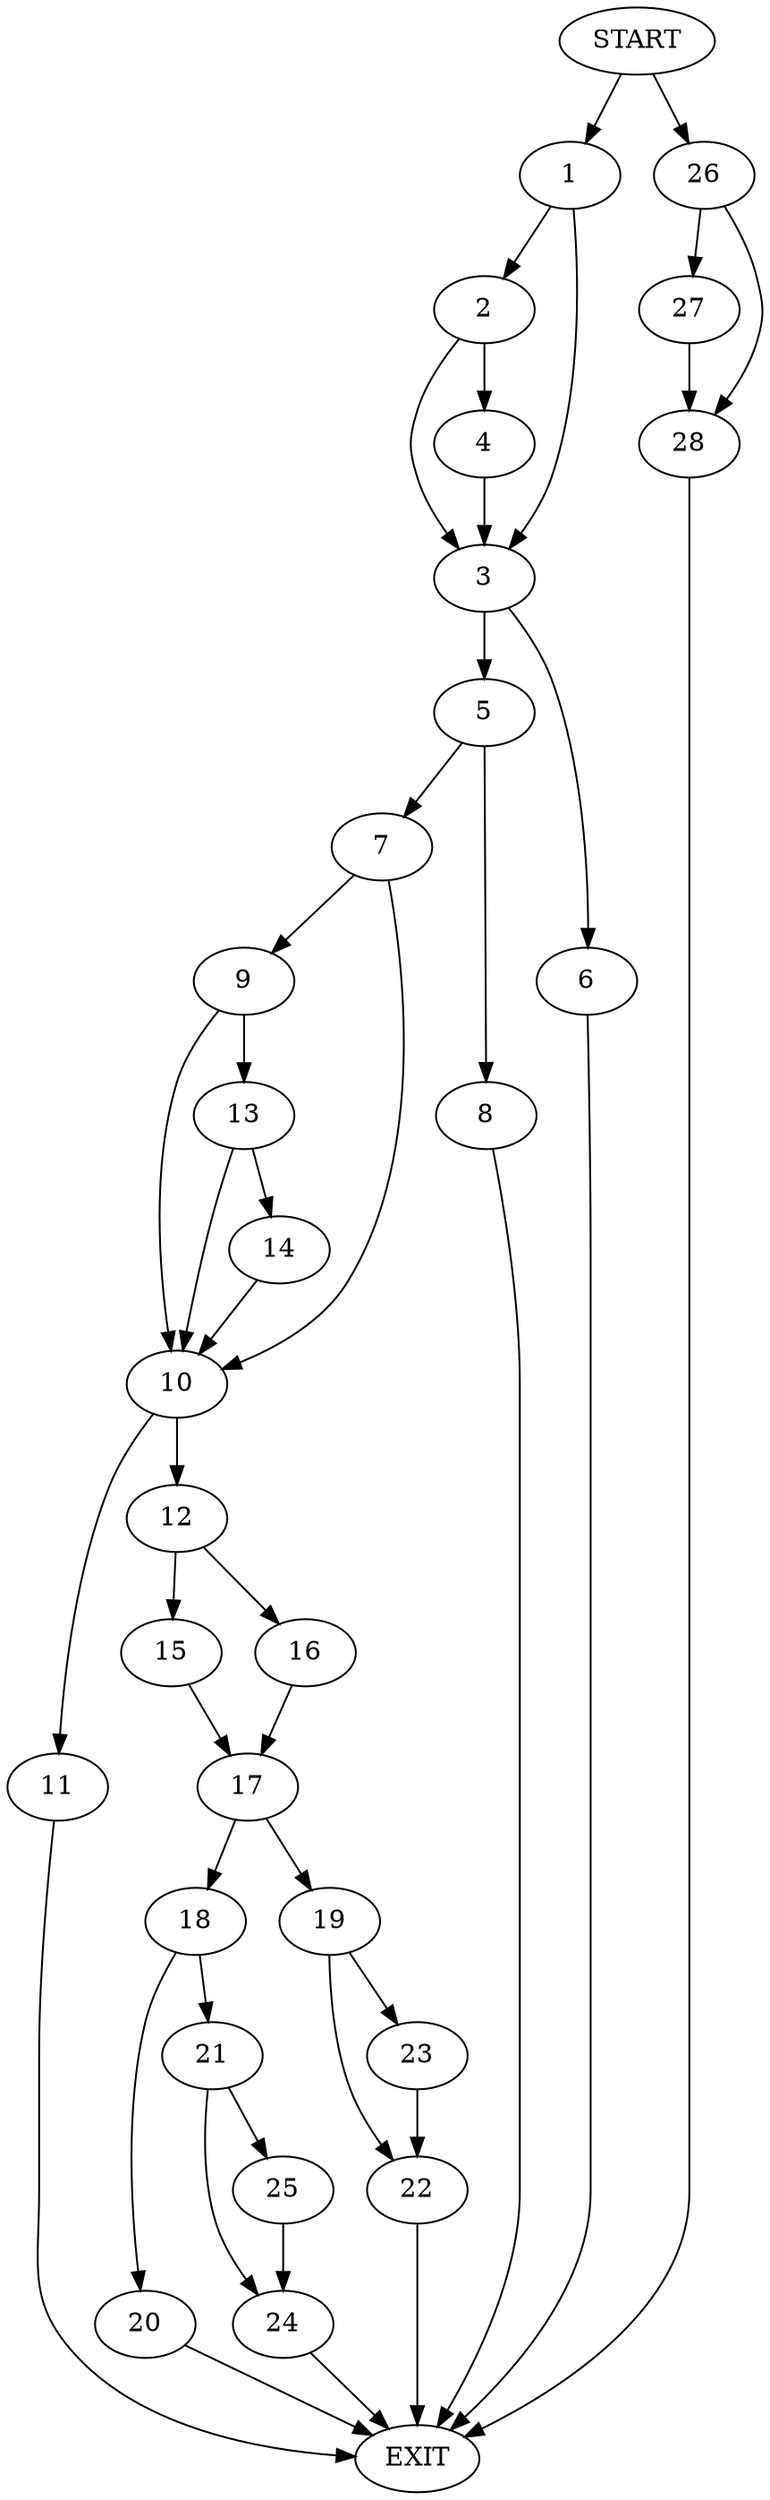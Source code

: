 digraph {
0 [label="START"]
29 [label="EXIT"]
0 -> 1
1 -> 2
1 -> 3
2 -> 3
2 -> 4
3 -> 5
3 -> 6
4 -> 3
6 -> 29
5 -> 7
5 -> 8
7 -> 9
7 -> 10
8 -> 29
10 -> 11
10 -> 12
9 -> 13
9 -> 10
13 -> 10
13 -> 14
14 -> 10
12 -> 15
12 -> 16
11 -> 29
15 -> 17
16 -> 17
17 -> 18
17 -> 19
18 -> 20
18 -> 21
19 -> 22
19 -> 23
22 -> 29
23 -> 22
20 -> 29
21 -> 24
21 -> 25
24 -> 29
25 -> 24
0 -> 26
26 -> 27
26 -> 28
28 -> 29
27 -> 28
}

